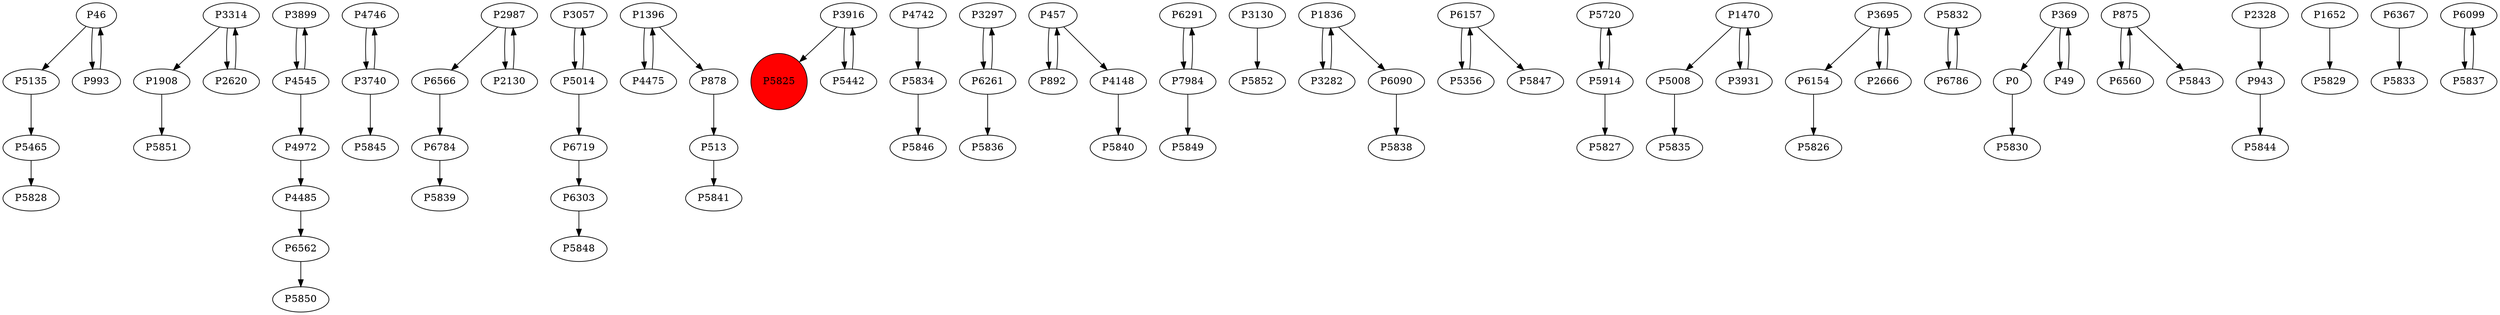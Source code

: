 digraph {
	P46 -> P5135
	P3314 -> P1908
	P3899 -> P4545
	P4746 -> P3740
	P6566 -> P6784
	P3057 -> P5014
	P513 -> P5841
	P3916 -> P5825
	P5834 -> P5846
	P3297 -> P6261
	P457 -> P892
	P4742 -> P5834
	P6291 -> P7984
	P4148 -> P5840
	P6719 -> P6303
	P3130 -> P5852
	P1396 -> P4475
	P1836 -> P3282
	P6157 -> P5356
	P3740 -> P4746
	P5014 -> P3057
	P1908 -> P5851
	P6562 -> P5850
	P5720 -> P5914
	P1470 -> P5008
	P3695 -> P6154
	P5914 -> P5827
	P5832 -> P6786
	P4972 -> P4485
	P2987 -> P6566
	P2130 -> P2987
	P5465 -> P5828
	P0 -> P5830
	P2987 -> P2130
	P6303 -> P5848
	P875 -> P6560
	P4545 -> P3899
	P943 -> P5844
	P993 -> P46
	P3931 -> P1470
	P5014 -> P6719
	P4485 -> P6562
	P1652 -> P5829
	P5356 -> P6157
	P46 -> P993
	P6261 -> P5836
	P5442 -> P3916
	P369 -> P49
	P1470 -> P3931
	P6154 -> P5826
	P6261 -> P3297
	P892 -> P457
	P5008 -> P5835
	P3282 -> P1836
	P6560 -> P875
	P7984 -> P5849
	P2666 -> P3695
	P6367 -> P5833
	P7984 -> P6291
	P5135 -> P5465
	P6099 -> P5837
	P3695 -> P2666
	P3916 -> P5442
	P49 -> P369
	P6786 -> P5832
	P2328 -> P943
	P6157 -> P5847
	P3314 -> P2620
	P2620 -> P3314
	P1836 -> P6090
	P5914 -> P5720
	P4545 -> P4972
	P5837 -> P6099
	P875 -> P5843
	P878 -> P513
	P3740 -> P5845
	P6784 -> P5839
	P6090 -> P5838
	P369 -> P0
	P4475 -> P1396
	P1396 -> P878
	P457 -> P4148
	P5825 [shape=circle]
	P5825 [style=filled]
	P5825 [fillcolor=red]
}